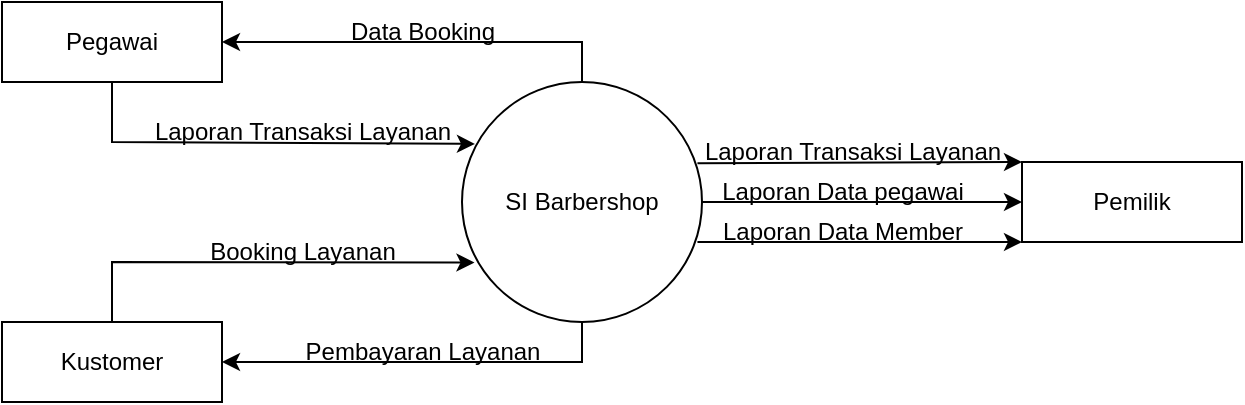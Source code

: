 <mxfile version="26.2.14">
  <diagram name="Halaman-1" id="AJIZU4uZfc5atYPycg0p">
    <mxGraphModel dx="1148" dy="536" grid="1" gridSize="10" guides="1" tooltips="1" connect="1" arrows="1" fold="1" page="1" pageScale="1" pageWidth="827" pageHeight="1169" math="0" shadow="0">
      <root>
        <mxCell id="0" />
        <mxCell id="1" parent="0" />
        <mxCell id="8uF3iyZKsHIv3o5QH_9D-1" value="SI Barbershop" style="ellipse;whiteSpace=wrap;html=1;" parent="1" vertex="1">
          <mxGeometry x="360" y="320" width="120" height="120" as="geometry" />
        </mxCell>
        <mxCell id="8uF3iyZKsHIv3o5QH_9D-2" value="Pemilik" style="rounded=0;whiteSpace=wrap;html=1;" parent="1" vertex="1">
          <mxGeometry x="640" y="360" width="110" height="40" as="geometry" />
        </mxCell>
        <mxCell id="8uF3iyZKsHIv3o5QH_9D-3" value="Kustomer" style="rounded=0;whiteSpace=wrap;html=1;" parent="1" vertex="1">
          <mxGeometry x="130" y="440" width="110" height="40" as="geometry" />
        </mxCell>
        <mxCell id="8uF3iyZKsHIv3o5QH_9D-4" value="Pegawai" style="rounded=0;whiteSpace=wrap;html=1;" parent="1" vertex="1">
          <mxGeometry x="130" y="280" width="110" height="40" as="geometry" />
        </mxCell>
        <mxCell id="8uF3iyZKsHIv3o5QH_9D-9" value="" style="endArrow=classic;html=1;rounded=0;entryX=0;entryY=0;entryDx=0;entryDy=0;exitX=0.981;exitY=0.339;exitDx=0;exitDy=0;exitPerimeter=0;" parent="1" source="8uF3iyZKsHIv3o5QH_9D-1" target="8uF3iyZKsHIv3o5QH_9D-2" edge="1">
          <mxGeometry width="50" height="50" relative="1" as="geometry">
            <mxPoint x="420" y="370" as="sourcePoint" />
            <mxPoint x="470" y="320" as="targetPoint" />
          </mxGeometry>
        </mxCell>
        <mxCell id="8uF3iyZKsHIv3o5QH_9D-10" value="" style="endArrow=classic;html=1;rounded=0;entryX=0;entryY=0.5;entryDx=0;entryDy=0;exitX=1;exitY=0.5;exitDx=0;exitDy=0;" parent="1" source="8uF3iyZKsHIv3o5QH_9D-1" target="8uF3iyZKsHIv3o5QH_9D-2" edge="1">
          <mxGeometry width="50" height="50" relative="1" as="geometry">
            <mxPoint x="420" y="370" as="sourcePoint" />
            <mxPoint x="470" y="320" as="targetPoint" />
          </mxGeometry>
        </mxCell>
        <mxCell id="8uF3iyZKsHIv3o5QH_9D-11" value="" style="endArrow=classic;html=1;rounded=0;entryX=0;entryY=1;entryDx=0;entryDy=0;exitX=0.981;exitY=0.667;exitDx=0;exitDy=0;exitPerimeter=0;" parent="1" source="8uF3iyZKsHIv3o5QH_9D-1" target="8uF3iyZKsHIv3o5QH_9D-2" edge="1">
          <mxGeometry width="50" height="50" relative="1" as="geometry">
            <mxPoint x="490" y="390" as="sourcePoint" />
            <mxPoint x="610" y="390" as="targetPoint" />
          </mxGeometry>
        </mxCell>
        <mxCell id="8uF3iyZKsHIv3o5QH_9D-12" value="Laporan Data pegawai" style="text;html=1;align=center;verticalAlign=middle;resizable=0;points=[];autosize=1;strokeColor=none;fillColor=none;" parent="1" vertex="1">
          <mxGeometry x="480" y="360" width="140" height="30" as="geometry" />
        </mxCell>
        <mxCell id="8uF3iyZKsHIv3o5QH_9D-13" value="Laporan Data Member" style="text;html=1;align=center;verticalAlign=middle;resizable=0;points=[];autosize=1;strokeColor=none;fillColor=none;" parent="1" vertex="1">
          <mxGeometry x="480" y="380" width="140" height="30" as="geometry" />
        </mxCell>
        <mxCell id="8uF3iyZKsHIv3o5QH_9D-14" value="Laporan Transaksi Layanan" style="text;html=1;align=center;verticalAlign=middle;resizable=0;points=[];autosize=1;strokeColor=none;fillColor=none;" parent="1" vertex="1">
          <mxGeometry x="470" y="340" width="170" height="30" as="geometry" />
        </mxCell>
        <mxCell id="8uF3iyZKsHIv3o5QH_9D-15" value="" style="endArrow=classic;html=1;rounded=0;entryX=1;entryY=0.5;entryDx=0;entryDy=0;exitX=0.5;exitY=1;exitDx=0;exitDy=0;" parent="1" source="8uF3iyZKsHIv3o5QH_9D-1" target="8uF3iyZKsHIv3o5QH_9D-3" edge="1">
          <mxGeometry width="50" height="50" relative="1" as="geometry">
            <mxPoint x="250" y="430" as="sourcePoint" />
            <mxPoint x="300" y="380" as="targetPoint" />
            <Array as="points">
              <mxPoint x="420" y="460" />
            </Array>
          </mxGeometry>
        </mxCell>
        <mxCell id="8uF3iyZKsHIv3o5QH_9D-16" value="Booking Layanan" style="text;html=1;align=center;verticalAlign=middle;resizable=0;points=[];autosize=1;strokeColor=none;fillColor=none;" parent="1" vertex="1">
          <mxGeometry x="220" y="390" width="120" height="30" as="geometry" />
        </mxCell>
        <mxCell id="8uF3iyZKsHIv3o5QH_9D-19" value="" style="endArrow=classic;html=1;rounded=0;exitX=0.5;exitY=0;exitDx=0;exitDy=0;entryX=0.052;entryY=0.752;entryDx=0;entryDy=0;entryPerimeter=0;" parent="1" source="8uF3iyZKsHIv3o5QH_9D-3" target="8uF3iyZKsHIv3o5QH_9D-1" edge="1">
          <mxGeometry width="50" height="50" relative="1" as="geometry">
            <mxPoint x="380" y="390" as="sourcePoint" />
            <mxPoint x="430" y="340" as="targetPoint" />
            <Array as="points">
              <mxPoint x="185" y="410" />
            </Array>
          </mxGeometry>
        </mxCell>
        <mxCell id="8uF3iyZKsHIv3o5QH_9D-20" value="Pembayaran Layanan" style="text;html=1;align=center;verticalAlign=middle;resizable=0;points=[];autosize=1;strokeColor=none;fillColor=none;" parent="1" vertex="1">
          <mxGeometry x="270" y="440" width="140" height="30" as="geometry" />
        </mxCell>
        <mxCell id="8uF3iyZKsHIv3o5QH_9D-21" value="" style="endArrow=classic;html=1;rounded=0;exitX=0.5;exitY=0;exitDx=0;exitDy=0;entryX=1;entryY=0.5;entryDx=0;entryDy=0;" parent="1" source="8uF3iyZKsHIv3o5QH_9D-1" target="8uF3iyZKsHIv3o5QH_9D-4" edge="1">
          <mxGeometry width="50" height="50" relative="1" as="geometry">
            <mxPoint x="380" y="390" as="sourcePoint" />
            <mxPoint x="270" y="300" as="targetPoint" />
            <Array as="points">
              <mxPoint x="420" y="300" />
            </Array>
          </mxGeometry>
        </mxCell>
        <mxCell id="FBuUH2zB43XqCePm0IdS-1" value="" style="endArrow=classic;html=1;rounded=0;exitX=0.5;exitY=1;exitDx=0;exitDy=0;entryX=0.054;entryY=0.258;entryDx=0;entryDy=0;entryPerimeter=0;" edge="1" parent="1" source="8uF3iyZKsHIv3o5QH_9D-4" target="8uF3iyZKsHIv3o5QH_9D-1">
          <mxGeometry width="50" height="50" relative="1" as="geometry">
            <mxPoint x="390" y="430" as="sourcePoint" />
            <mxPoint x="440" y="380" as="targetPoint" />
            <Array as="points">
              <mxPoint x="185" y="350" />
            </Array>
          </mxGeometry>
        </mxCell>
        <mxCell id="FBuUH2zB43XqCePm0IdS-2" value="Data Booking" style="text;html=1;align=center;verticalAlign=middle;resizable=0;points=[];autosize=1;strokeColor=none;fillColor=none;" vertex="1" parent="1">
          <mxGeometry x="290" y="280" width="100" height="30" as="geometry" />
        </mxCell>
        <mxCell id="FBuUH2zB43XqCePm0IdS-4" value="Laporan Transaksi Layanan" style="text;html=1;align=center;verticalAlign=middle;resizable=0;points=[];autosize=1;strokeColor=none;fillColor=none;" vertex="1" parent="1">
          <mxGeometry x="195" y="330" width="170" height="30" as="geometry" />
        </mxCell>
      </root>
    </mxGraphModel>
  </diagram>
</mxfile>
